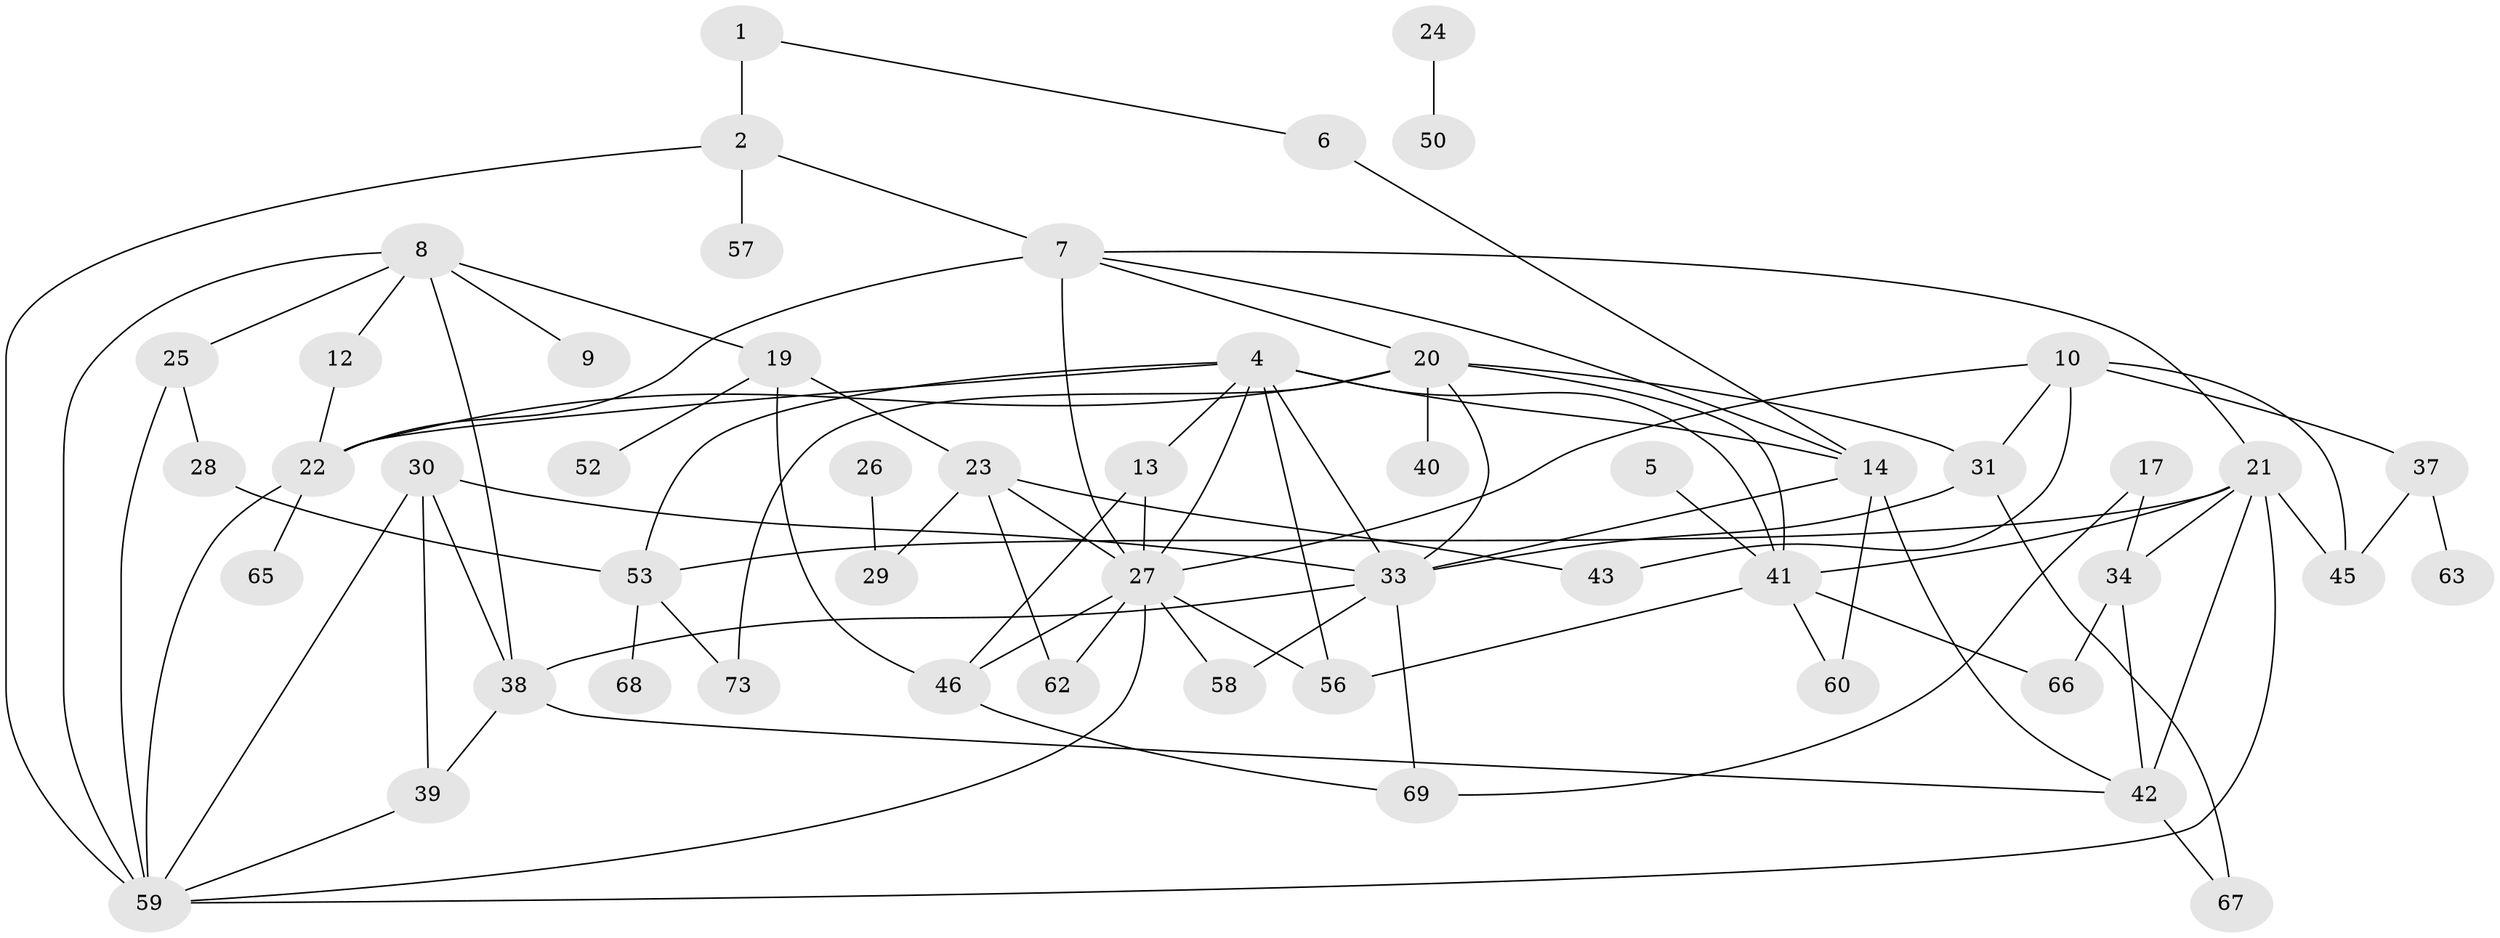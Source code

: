 // original degree distribution, {2: 0.24305555555555555, 4: 0.13194444444444445, 0: 0.11805555555555555, 6: 0.034722222222222224, 1: 0.19444444444444445, 3: 0.20833333333333334, 5: 0.06944444444444445}
// Generated by graph-tools (version 1.1) at 2025/47/03/04/25 22:47:55]
// undirected, 53 vertices, 93 edges
graph export_dot {
  node [color=gray90,style=filled];
  1;
  2;
  4;
  5;
  6;
  7;
  8;
  9;
  10;
  12;
  13;
  14;
  17;
  19;
  20;
  21;
  22;
  23;
  24;
  25;
  26;
  27;
  28;
  29;
  30;
  31;
  33;
  34;
  37;
  38;
  39;
  40;
  41;
  42;
  43;
  45;
  46;
  50;
  52;
  53;
  56;
  57;
  58;
  59;
  60;
  62;
  63;
  65;
  66;
  67;
  68;
  69;
  73;
  1 -- 2 [weight=2.0];
  1 -- 6 [weight=1.0];
  2 -- 7 [weight=1.0];
  2 -- 57 [weight=1.0];
  2 -- 59 [weight=2.0];
  4 -- 13 [weight=1.0];
  4 -- 14 [weight=1.0];
  4 -- 22 [weight=1.0];
  4 -- 27 [weight=1.0];
  4 -- 33 [weight=1.0];
  4 -- 41 [weight=1.0];
  4 -- 53 [weight=1.0];
  4 -- 56 [weight=1.0];
  5 -- 41 [weight=1.0];
  6 -- 14 [weight=1.0];
  7 -- 14 [weight=1.0];
  7 -- 20 [weight=1.0];
  7 -- 21 [weight=1.0];
  7 -- 22 [weight=2.0];
  7 -- 27 [weight=1.0];
  8 -- 9 [weight=1.0];
  8 -- 12 [weight=1.0];
  8 -- 19 [weight=1.0];
  8 -- 25 [weight=1.0];
  8 -- 38 [weight=1.0];
  8 -- 59 [weight=1.0];
  10 -- 27 [weight=1.0];
  10 -- 31 [weight=1.0];
  10 -- 37 [weight=1.0];
  10 -- 43 [weight=1.0];
  10 -- 45 [weight=1.0];
  12 -- 22 [weight=1.0];
  13 -- 27 [weight=1.0];
  13 -- 46 [weight=1.0];
  14 -- 33 [weight=1.0];
  14 -- 42 [weight=1.0];
  14 -- 60 [weight=3.0];
  17 -- 34 [weight=1.0];
  17 -- 69 [weight=1.0];
  19 -- 23 [weight=1.0];
  19 -- 46 [weight=1.0];
  19 -- 52 [weight=1.0];
  20 -- 22 [weight=1.0];
  20 -- 31 [weight=1.0];
  20 -- 33 [weight=1.0];
  20 -- 40 [weight=1.0];
  20 -- 41 [weight=1.0];
  20 -- 73 [weight=1.0];
  21 -- 34 [weight=1.0];
  21 -- 41 [weight=1.0];
  21 -- 42 [weight=1.0];
  21 -- 45 [weight=1.0];
  21 -- 53 [weight=1.0];
  21 -- 59 [weight=1.0];
  22 -- 59 [weight=2.0];
  22 -- 65 [weight=1.0];
  23 -- 27 [weight=1.0];
  23 -- 29 [weight=1.0];
  23 -- 43 [weight=1.0];
  23 -- 62 [weight=1.0];
  24 -- 50 [weight=1.0];
  25 -- 28 [weight=2.0];
  25 -- 59 [weight=3.0];
  26 -- 29 [weight=1.0];
  27 -- 46 [weight=1.0];
  27 -- 56 [weight=1.0];
  27 -- 58 [weight=1.0];
  27 -- 59 [weight=1.0];
  27 -- 62 [weight=1.0];
  28 -- 53 [weight=1.0];
  30 -- 33 [weight=1.0];
  30 -- 38 [weight=1.0];
  30 -- 39 [weight=2.0];
  30 -- 59 [weight=1.0];
  31 -- 33 [weight=1.0];
  31 -- 67 [weight=1.0];
  33 -- 38 [weight=1.0];
  33 -- 58 [weight=1.0];
  33 -- 69 [weight=1.0];
  34 -- 42 [weight=1.0];
  34 -- 66 [weight=1.0];
  37 -- 45 [weight=1.0];
  37 -- 63 [weight=1.0];
  38 -- 39 [weight=2.0];
  38 -- 42 [weight=1.0];
  39 -- 59 [weight=1.0];
  41 -- 56 [weight=1.0];
  41 -- 60 [weight=1.0];
  41 -- 66 [weight=1.0];
  42 -- 67 [weight=1.0];
  46 -- 69 [weight=1.0];
  53 -- 68 [weight=2.0];
  53 -- 73 [weight=1.0];
}
